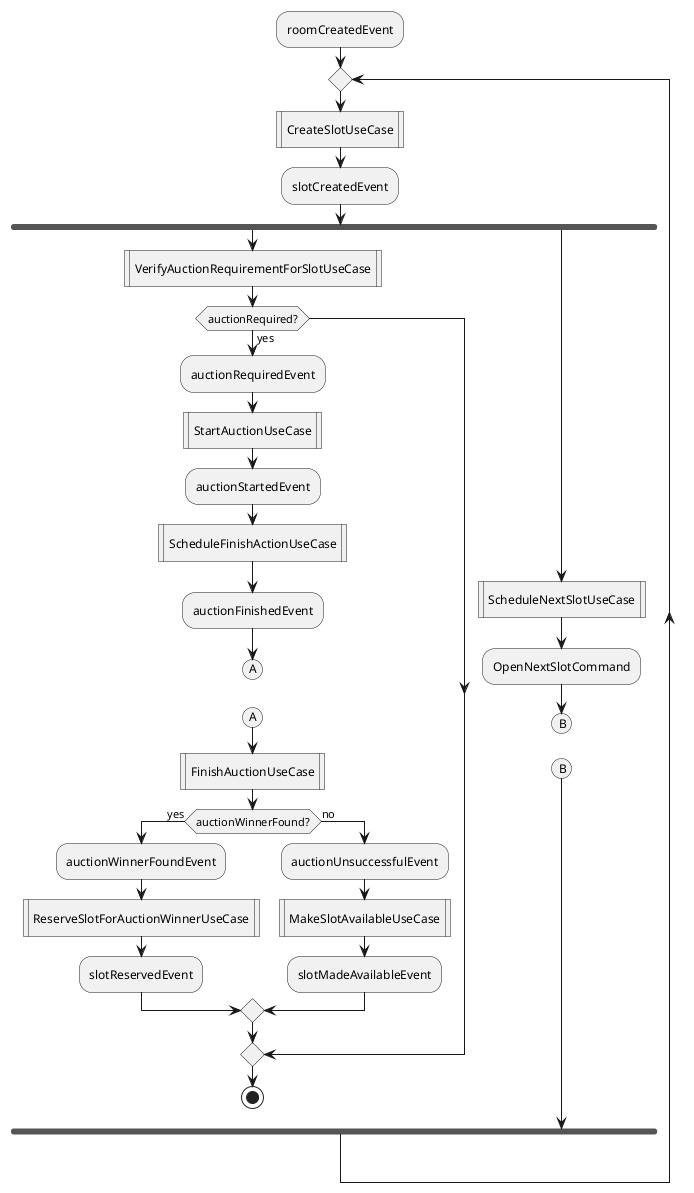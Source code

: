 @startuml
:roomCreatedEvent;
repeat
:CreateSlotUseCase|
:slotCreatedEvent;
fork
  :VerifyAuctionRequirementForSlotUseCase|
  if (auctionRequired?) then (yes)
    :auctionRequiredEvent;
    :StartAuctionUseCase|
    :auctionStartedEvent;
    :ScheduleFinishActionUseCase|
    :auctionFinishedEvent;
    (A)
    detach
    (A)
    :FinishAuctionUseCase|
    if (auctionWinnerFound?) then (yes)
      :auctionWinnerFoundEvent;
      :ReserveSlotForAuctionWinnerUseCase|
      :slotReservedEvent;
    else (no)
      :auctionUnsuccessfulEvent;
      :MakeSlotAvailableUseCase|
      :slotMadeAvailableEvent;
    endif
  endif
  stop
fork again
  :ScheduleNextSlotUseCase|
  :OpenNextSlotCommand;
  (B)
  detach
  (B)
@enduml
